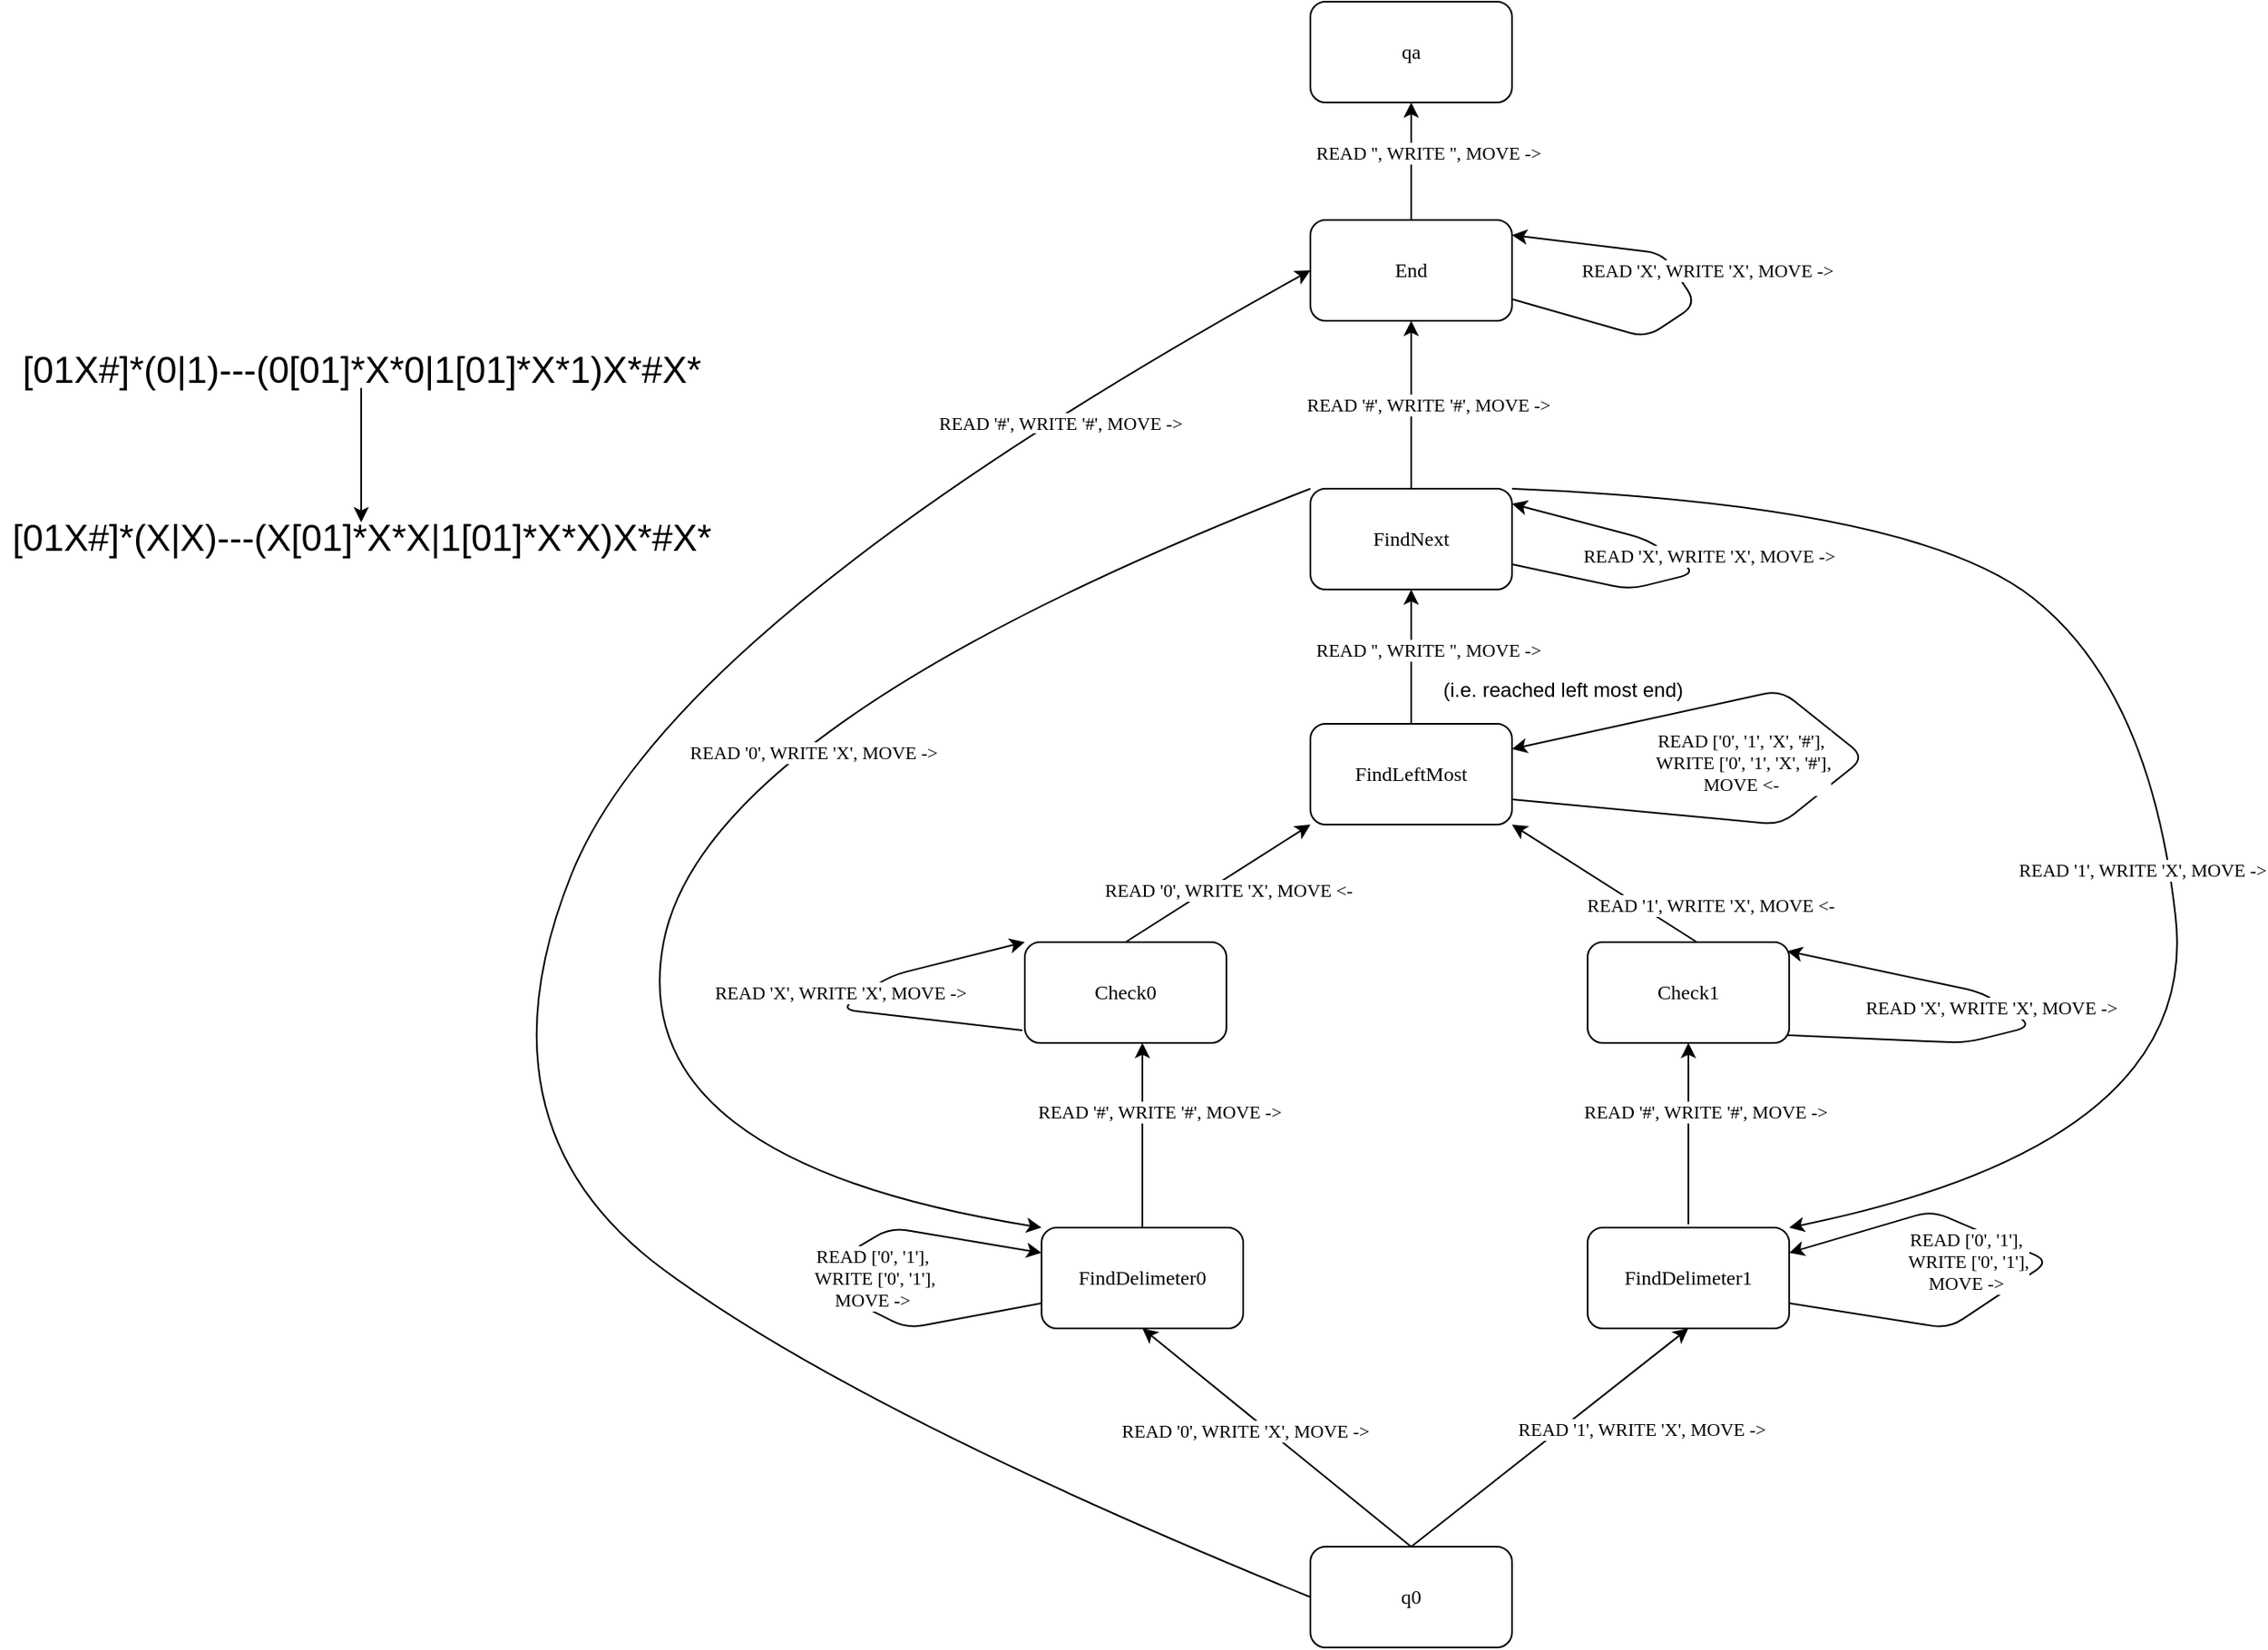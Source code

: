 <mxfile version="13.0.3" type="device"><diagram id="DDsUkFVLvAMPGCX2u9fw" name="Page-1"><mxGraphModel dx="1920" dy="791" grid="1" gridSize="10" guides="1" tooltips="1" connect="1" arrows="1" fold="1" page="1" pageScale="1" pageWidth="850" pageHeight="1100" math="0" shadow="0"><root><mxCell id="0"/><mxCell id="1" parent="0"/><mxCell id="Tp_WeTMlj7UnCo23GEyF-49" value="&lt;font face=&quot;Lucida Console&quot;&gt;q0&lt;/font&gt;" style="rounded=1;whiteSpace=wrap;html=1;" vertex="1" parent="1"><mxGeometry x="80" y="980" width="120" height="60" as="geometry"/></mxCell><mxCell id="Tp_WeTMlj7UnCo23GEyF-50" value="" style="endArrow=classic;html=1;entryX=0.5;entryY=1;entryDx=0;entryDy=0;exitX=0.5;exitY=0;exitDx=0;exitDy=0;" edge="1" parent="1" source="Tp_WeTMlj7UnCo23GEyF-49" target="Tp_WeTMlj7UnCo23GEyF-97"><mxGeometry width="50" height="50" relative="1" as="geometry"><mxPoint x="150" y="1040" as="sourcePoint"/><mxPoint x="530" y="180" as="targetPoint"/></mxGeometry></mxCell><mxCell id="Tp_WeTMlj7UnCo23GEyF-51" value="&lt;span style=&quot;font-family: &amp;#34;lucida console&amp;#34;&quot;&gt;READ '0', WRITE 'X', MOVE -&amp;gt;&lt;/span&gt;" style="edgeLabel;html=1;align=center;verticalAlign=middle;resizable=0;points=[];" vertex="1" connectable="0" parent="Tp_WeTMlj7UnCo23GEyF-50"><mxGeometry x="0.457" y="1" relative="1" as="geometry"><mxPoint x="17.53" y="24.96" as="offset"/></mxGeometry></mxCell><mxCell id="Tp_WeTMlj7UnCo23GEyF-54" value="" style="endArrow=classic;html=1;entryX=0.5;entryY=1;entryDx=0;entryDy=0;" edge="1" parent="1" target="Tp_WeTMlj7UnCo23GEyF-60"><mxGeometry width="50" height="50" relative="1" as="geometry"><mxPoint x="305" y="788" as="sourcePoint"/><mxPoint x="298" y="690" as="targetPoint"/></mxGeometry></mxCell><mxCell id="Tp_WeTMlj7UnCo23GEyF-55" value="&lt;font face=&quot;Lucida Console&quot;&gt;READ '#', WRITE '#', MOVE -&amp;gt;&lt;/font&gt;" style="edgeLabel;html=1;align=center;verticalAlign=middle;resizable=0;points=[];" vertex="1" connectable="0" parent="Tp_WeTMlj7UnCo23GEyF-54"><mxGeometry x="0.457" y="1" relative="1" as="geometry"><mxPoint x="11" y="11" as="offset"/></mxGeometry></mxCell><mxCell id="Tp_WeTMlj7UnCo23GEyF-56" value="&lt;font face=&quot;Lucida Console&quot;&gt;FindDelimeter1&lt;/font&gt;" style="rounded=1;whiteSpace=wrap;html=1;" vertex="1" parent="1"><mxGeometry x="245" y="790" width="120" height="60" as="geometry"/></mxCell><mxCell id="Tp_WeTMlj7UnCo23GEyF-57" value="&lt;font face=&quot;Lucida Console&quot;&gt;Check0&lt;/font&gt;" style="rounded=1;whiteSpace=wrap;html=1;" vertex="1" parent="1"><mxGeometry x="-90" y="620" width="120" height="60" as="geometry"/></mxCell><mxCell id="Tp_WeTMlj7UnCo23GEyF-58" value="" style="endArrow=classic;html=1;entryX=0;entryY=1;entryDx=0;entryDy=0;exitX=0.5;exitY=0;exitDx=0;exitDy=0;" edge="1" parent="1" source="Tp_WeTMlj7UnCo23GEyF-57" target="Tp_WeTMlj7UnCo23GEyF-79"><mxGeometry width="50" height="50" relative="1" as="geometry"><mxPoint x="185" y="710" as="sourcePoint"/><mxPoint x="165" y="690" as="targetPoint"/></mxGeometry></mxCell><mxCell id="Tp_WeTMlj7UnCo23GEyF-59" value="&lt;font face=&quot;Lucida Console&quot;&gt;READ '0', WRITE 'X', MOVE &amp;lt;-&lt;/font&gt;" style="edgeLabel;html=1;align=center;verticalAlign=middle;resizable=0;points=[];" vertex="1" connectable="0" parent="Tp_WeTMlj7UnCo23GEyF-58"><mxGeometry x="0.457" y="1" relative="1" as="geometry"><mxPoint x="-19.04" y="20.73" as="offset"/></mxGeometry></mxCell><mxCell id="Tp_WeTMlj7UnCo23GEyF-60" value="&lt;font face=&quot;Lucida Console&quot;&gt;Check1&lt;/font&gt;" style="rounded=1;whiteSpace=wrap;html=1;" vertex="1" parent="1"><mxGeometry x="245" y="620" width="120" height="60" as="geometry"/></mxCell><mxCell id="Tp_WeTMlj7UnCo23GEyF-61" value="&lt;font face=&quot;Lucida Console&quot;&gt;qa&lt;/font&gt;" style="rounded=1;whiteSpace=wrap;html=1;" vertex="1" parent="1"><mxGeometry x="80" y="60" width="120" height="60" as="geometry"/></mxCell><mxCell id="Tp_WeTMlj7UnCo23GEyF-62" value="" style="endArrow=classic;html=1;entryX=0.5;entryY=1;entryDx=0;entryDy=0;exitX=0.5;exitY=0;exitDx=0;exitDy=0;" edge="1" parent="1" source="Tp_WeTMlj7UnCo23GEyF-64" target="Tp_WeTMlj7UnCo23GEyF-61"><mxGeometry width="50" height="50" relative="1" as="geometry"><mxPoint x="150" y="170" as="sourcePoint"/><mxPoint x="130" y="150" as="targetPoint"/></mxGeometry></mxCell><mxCell id="Tp_WeTMlj7UnCo23GEyF-63" value="&lt;font face=&quot;Lucida Console&quot;&gt;READ '', WRITE '', MOVE -&amp;gt;&lt;/font&gt;" style="edgeLabel;html=1;align=center;verticalAlign=middle;resizable=0;points=[];" vertex="1" connectable="0" parent="Tp_WeTMlj7UnCo23GEyF-62"><mxGeometry x="0.457" y="1" relative="1" as="geometry"><mxPoint x="11" y="11" as="offset"/></mxGeometry></mxCell><mxCell id="Tp_WeTMlj7UnCo23GEyF-64" value="&lt;font face=&quot;Lucida Console&quot;&gt;End&lt;/font&gt;" style="rounded=1;whiteSpace=wrap;html=1;" vertex="1" parent="1"><mxGeometry x="80" y="190" width="120" height="60" as="geometry"/></mxCell><mxCell id="Tp_WeTMlj7UnCo23GEyF-71" value="" style="endArrow=classic;html=1;entryX=1;entryY=0.15;entryDx=0;entryDy=0;entryPerimeter=0;" edge="1" parent="1" source="Tp_WeTMlj7UnCo23GEyF-64" target="Tp_WeTMlj7UnCo23GEyF-64"><mxGeometry width="50" height="50" relative="1" as="geometry"><mxPoint x="210" y="240" as="sourcePoint"/><mxPoint x="320" y="190" as="targetPoint"/><Array as="points"><mxPoint x="280" y="260"/><mxPoint x="310" y="240"/><mxPoint x="290" y="210"/></Array></mxGeometry></mxCell><mxCell id="Tp_WeTMlj7UnCo23GEyF-72" value="&lt;font face=&quot;Lucida Console&quot;&gt;READ 'X', WRITE 'X', MOVE -&amp;gt;&lt;/font&gt;" style="edgeLabel;html=1;align=center;verticalAlign=middle;resizable=0;points=[];" vertex="1" connectable="0" parent="Tp_WeTMlj7UnCo23GEyF-71"><mxGeometry x="0.457" y="1" relative="1" as="geometry"><mxPoint x="49.33" y="11.65" as="offset"/></mxGeometry></mxCell><mxCell id="Tp_WeTMlj7UnCo23GEyF-73" value="&lt;font face=&quot;Lucida Console&quot;&gt;FindNext&lt;/font&gt;" style="rounded=1;whiteSpace=wrap;html=1;" vertex="1" parent="1"><mxGeometry x="80" y="350" width="120" height="60" as="geometry"/></mxCell><mxCell id="Tp_WeTMlj7UnCo23GEyF-74" value="" style="endArrow=classic;html=1;entryX=1;entryY=0.15;entryDx=0;entryDy=0;entryPerimeter=0;exitX=1;exitY=0.75;exitDx=0;exitDy=0;" edge="1" parent="1" target="Tp_WeTMlj7UnCo23GEyF-73" source="Tp_WeTMlj7UnCo23GEyF-73"><mxGeometry width="50" height="50" relative="1" as="geometry"><mxPoint x="210" y="400" as="sourcePoint"/><mxPoint x="320" y="350" as="targetPoint"/><Array as="points"><mxPoint x="270" y="410"/><mxPoint x="310" y="400"/><mxPoint x="280" y="380"/></Array></mxGeometry></mxCell><mxCell id="Tp_WeTMlj7UnCo23GEyF-75" value="&lt;font face=&quot;Lucida Console&quot;&gt;READ 'X', WRITE 'X', MOVE -&amp;gt;&lt;/font&gt;" style="edgeLabel;html=1;align=center;verticalAlign=middle;resizable=0;points=[];" vertex="1" connectable="0" parent="Tp_WeTMlj7UnCo23GEyF-74"><mxGeometry x="0.457" y="1" relative="1" as="geometry"><mxPoint x="55.78" y="13.69" as="offset"/></mxGeometry></mxCell><mxCell id="Tp_WeTMlj7UnCo23GEyF-76" value="" style="endArrow=classic;html=1;entryX=0.5;entryY=1;entryDx=0;entryDy=0;exitX=0.5;exitY=0;exitDx=0;exitDy=0;" edge="1" parent="1" source="Tp_WeTMlj7UnCo23GEyF-73" target="Tp_WeTMlj7UnCo23GEyF-64"><mxGeometry width="50" height="50" relative="1" as="geometry"><mxPoint x="149.5" y="340" as="sourcePoint"/><mxPoint x="149.5" y="270" as="targetPoint"/></mxGeometry></mxCell><mxCell id="Tp_WeTMlj7UnCo23GEyF-77" value="&lt;font face=&quot;Lucida Console&quot;&gt;READ '#', WRITE '#', MOVE -&amp;gt;&lt;/font&gt;" style="edgeLabel;html=1;align=center;verticalAlign=middle;resizable=0;points=[];" vertex="1" connectable="0" parent="Tp_WeTMlj7UnCo23GEyF-76"><mxGeometry x="0.457" y="1" relative="1" as="geometry"><mxPoint x="11" y="23" as="offset"/></mxGeometry></mxCell><mxCell id="Tp_WeTMlj7UnCo23GEyF-90" value="" style="edgeStyle=orthogonalEdgeStyle;rounded=0;orthogonalLoop=1;jettySize=auto;html=1;" edge="1" parent="1" source="Tp_WeTMlj7UnCo23GEyF-78" target="Tp_WeTMlj7UnCo23GEyF-89"><mxGeometry relative="1" as="geometry"/></mxCell><mxCell id="Tp_WeTMlj7UnCo23GEyF-78" value="&lt;font style=&quot;font-size: 22px&quot;&gt;[01X#]*(0|1)---(0[01]*X*0|1[01]*X*1)X*#X*&lt;/font&gt;" style="text;html=1;align=center;verticalAlign=middle;resizable=0;points=[];autosize=1;" vertex="1" parent="1"><mxGeometry x="-695" y="270" width="420" height="20" as="geometry"/></mxCell><mxCell id="Tp_WeTMlj7UnCo23GEyF-89" value="&lt;font style=&quot;font-size: 22px&quot;&gt;[01X#]*(X|X)---(X[01]*X*X|1[01]*X*X)X*#X*&lt;/font&gt;" style="text;html=1;align=center;verticalAlign=middle;resizable=0;points=[];autosize=1;" vertex="1" parent="1"><mxGeometry x="-700" y="370" width="430" height="20" as="geometry"/></mxCell><mxCell id="Tp_WeTMlj7UnCo23GEyF-79" value="&lt;font face=&quot;Lucida Console&quot;&gt;FindLeftMost&lt;/font&gt;" style="rounded=1;whiteSpace=wrap;html=1;" vertex="1" parent="1"><mxGeometry x="80" y="490" width="120" height="60" as="geometry"/></mxCell><mxCell id="Tp_WeTMlj7UnCo23GEyF-80" value="" style="endArrow=classic;html=1;entryX=0.5;entryY=1;entryDx=0;entryDy=0;exitX=0.5;exitY=0;exitDx=0;exitDy=0;" edge="1" parent="1" source="Tp_WeTMlj7UnCo23GEyF-79" target="Tp_WeTMlj7UnCo23GEyF-73"><mxGeometry width="50" height="50" relative="1" as="geometry"><mxPoint x="149" y="470" as="sourcePoint"/><mxPoint x="149.29" y="410" as="targetPoint"/></mxGeometry></mxCell><mxCell id="Tp_WeTMlj7UnCo23GEyF-81" value="&lt;font face=&quot;Lucida Console&quot;&gt;READ '', WRITE '', MOVE -&amp;gt;&lt;/font&gt;" style="edgeLabel;html=1;align=center;verticalAlign=middle;resizable=0;points=[];" vertex="1" connectable="0" parent="Tp_WeTMlj7UnCo23GEyF-80"><mxGeometry x="0.457" y="1" relative="1" as="geometry"><mxPoint x="11" y="14.29" as="offset"/></mxGeometry></mxCell><mxCell id="Tp_WeTMlj7UnCo23GEyF-82" value="" style="endArrow=classic;html=1;entryX=1;entryY=0.25;entryDx=0;entryDy=0;exitX=1;exitY=0.75;exitDx=0;exitDy=0;" edge="1" parent="1" source="Tp_WeTMlj7UnCo23GEyF-79" target="Tp_WeTMlj7UnCo23GEyF-79"><mxGeometry width="50" height="50" relative="1" as="geometry"><mxPoint x="210" y="531" as="sourcePoint"/><mxPoint x="280" y="480" as="targetPoint"/><Array as="points"><mxPoint x="360" y="550"/><mxPoint x="410" y="510"/><mxPoint x="360" y="470"/></Array></mxGeometry></mxCell><mxCell id="Tp_WeTMlj7UnCo23GEyF-83" value="&lt;font face=&quot;Lucida Console&quot;&gt;READ ['0', '1', 'X', '#'],&lt;br&gt;&amp;nbsp;WRITE&amp;nbsp;&lt;/font&gt;&lt;span style=&quot;font-family: &amp;#34;lucida console&amp;#34;&quot;&gt;['0', '1', 'X', '#'],&lt;br&gt;&lt;/span&gt;&lt;font face=&quot;Lucida Console&quot;&gt;MOVE &amp;lt;-&lt;/font&gt;" style="edgeLabel;html=1;align=center;verticalAlign=middle;resizable=0;points=[];" vertex="1" connectable="0" parent="Tp_WeTMlj7UnCo23GEyF-82"><mxGeometry x="0.457" y="1" relative="1" as="geometry"><mxPoint x="14.99" y="33.26" as="offset"/></mxGeometry></mxCell><mxCell id="Tp_WeTMlj7UnCo23GEyF-84" value="(i.e. reached left most end)" style="text;html=1;align=center;verticalAlign=middle;resizable=0;points=[];autosize=1;" vertex="1" parent="1"><mxGeometry x="150" y="460" width="160" height="20" as="geometry"/></mxCell><mxCell id="Tp_WeTMlj7UnCo23GEyF-85" value="" style="endArrow=classic;html=1;entryX=1;entryY=1;entryDx=0;entryDy=0;exitX=0.542;exitY=0;exitDx=0;exitDy=0;exitPerimeter=0;" edge="1" parent="1" source="Tp_WeTMlj7UnCo23GEyF-60" target="Tp_WeTMlj7UnCo23GEyF-79"><mxGeometry width="50" height="50" relative="1" as="geometry"><mxPoint x="330" y="610" as="sourcePoint"/><mxPoint x="100" y="550" as="targetPoint"/></mxGeometry></mxCell><mxCell id="Tp_WeTMlj7UnCo23GEyF-86" value="&lt;font face=&quot;Lucida Console&quot;&gt;READ '1', WRITE 'X', MOVE &amp;lt;-&lt;/font&gt;" style="edgeLabel;html=1;align=center;verticalAlign=middle;resizable=0;points=[];" vertex="1" connectable="0" parent="Tp_WeTMlj7UnCo23GEyF-85"><mxGeometry x="0.457" y="1" relative="1" as="geometry"><mxPoint x="88.44" y="27.49" as="offset"/></mxGeometry></mxCell><mxCell id="Tp_WeTMlj7UnCo23GEyF-91" value="" style="endArrow=classic;html=1;entryX=0.99;entryY=0.089;entryDx=0;entryDy=0;entryPerimeter=0;exitX=0.986;exitY=0.922;exitDx=0;exitDy=0;exitPerimeter=0;" edge="1" parent="1" source="Tp_WeTMlj7UnCo23GEyF-60" target="Tp_WeTMlj7UnCo23GEyF-60"><mxGeometry width="50" height="50" relative="1" as="geometry"><mxPoint x="410" y="670" as="sourcePoint"/><mxPoint x="410" y="629" as="targetPoint"/><Array as="points"><mxPoint x="470" y="680"/><mxPoint x="510" y="670"/><mxPoint x="480" y="650"/></Array></mxGeometry></mxCell><mxCell id="Tp_WeTMlj7UnCo23GEyF-92" value="&lt;font face=&quot;Lucida Console&quot;&gt;READ 'X', WRITE 'X', MOVE -&amp;gt;&lt;/font&gt;" style="edgeLabel;html=1;align=center;verticalAlign=middle;resizable=0;points=[];" vertex="1" connectable="0" parent="Tp_WeTMlj7UnCo23GEyF-91"><mxGeometry x="0.457" y="1" relative="1" as="geometry"><mxPoint x="40.27" y="15.11" as="offset"/></mxGeometry></mxCell><mxCell id="Tp_WeTMlj7UnCo23GEyF-93" value="" style="endArrow=classic;html=1;entryX=0;entryY=0;entryDx=0;entryDy=0;exitX=-0.012;exitY=0.875;exitDx=0;exitDy=0;exitPerimeter=0;" edge="1" parent="1" source="Tp_WeTMlj7UnCo23GEyF-57" target="Tp_WeTMlj7UnCo23GEyF-57"><mxGeometry width="50" height="50" relative="1" as="geometry"><mxPoint x="-250.0" y="659.98" as="sourcePoint"/><mxPoint x="-249.52" y="610.0" as="targetPoint"/><Array as="points"><mxPoint x="-200" y="660"/><mxPoint x="-170" y="640"/></Array></mxGeometry></mxCell><mxCell id="Tp_WeTMlj7UnCo23GEyF-94" value="&lt;font face=&quot;Lucida Console&quot;&gt;READ 'X', WRITE 'X', MOVE -&amp;gt;&lt;/font&gt;" style="edgeLabel;html=1;align=center;verticalAlign=middle;resizable=0;points=[];" vertex="1" connectable="0" parent="Tp_WeTMlj7UnCo23GEyF-93"><mxGeometry x="0.457" y="1" relative="1" as="geometry"><mxPoint x="-49.69" y="15.95" as="offset"/></mxGeometry></mxCell><mxCell id="Tp_WeTMlj7UnCo23GEyF-95" value="" style="endArrow=classic;html=1;exitX=0.5;exitY=0;exitDx=0;exitDy=0;" edge="1" parent="1" source="Tp_WeTMlj7UnCo23GEyF-97"><mxGeometry width="50" height="50" relative="1" as="geometry"><mxPoint x="140" y="780" as="sourcePoint"/><mxPoint x="-20" y="680" as="targetPoint"/></mxGeometry></mxCell><mxCell id="Tp_WeTMlj7UnCo23GEyF-96" value="&lt;font face=&quot;Lucida Console&quot;&gt;READ '#', WRITE '#', MOVE -&amp;gt;&lt;/font&gt;" style="edgeLabel;html=1;align=center;verticalAlign=middle;resizable=0;points=[];" vertex="1" connectable="0" parent="Tp_WeTMlj7UnCo23GEyF-95"><mxGeometry x="0.457" y="1" relative="1" as="geometry"><mxPoint x="11" y="11" as="offset"/></mxGeometry></mxCell><mxCell id="Tp_WeTMlj7UnCo23GEyF-97" value="&lt;span style=&quot;font-family: &amp;#34;lucida console&amp;#34;&quot;&gt;FindDelimeter0&lt;/span&gt;" style="rounded=1;whiteSpace=wrap;html=1;" vertex="1" parent="1"><mxGeometry x="-80" y="790" width="120" height="60" as="geometry"/></mxCell><mxCell id="Tp_WeTMlj7UnCo23GEyF-101" value="" style="curved=1;endArrow=classic;html=1;entryX=0;entryY=0;entryDx=0;entryDy=0;exitX=0;exitY=0;exitDx=0;exitDy=0;" edge="1" parent="1" source="Tp_WeTMlj7UnCo23GEyF-73" target="Tp_WeTMlj7UnCo23GEyF-97"><mxGeometry width="50" height="50" relative="1" as="geometry"><mxPoint x="-370" y="590" as="sourcePoint"/><mxPoint x="110" y="1105" as="targetPoint"/><Array as="points"><mxPoint x="-280" y="490"/><mxPoint x="-330" y="750"/></Array></mxGeometry></mxCell><mxCell id="Tp_WeTMlj7UnCo23GEyF-116" value="&lt;span style=&quot;font-family: &amp;#34;lucida console&amp;#34;&quot;&gt;READ '0', WRITE 'X', MOVE -&amp;gt;&lt;/span&gt;" style="edgeLabel;html=1;align=center;verticalAlign=middle;resizable=0;points=[];" vertex="1" connectable="0" parent="Tp_WeTMlj7UnCo23GEyF-101"><mxGeometry x="-0.262" y="39" relative="1" as="geometry"><mxPoint as="offset"/></mxGeometry></mxCell><mxCell id="Tp_WeTMlj7UnCo23GEyF-104" value="" style="endArrow=classic;html=1;entryX=1;entryY=0.25;entryDx=0;entryDy=0;exitX=1;exitY=0.75;exitDx=0;exitDy=0;" edge="1" parent="1" source="Tp_WeTMlj7UnCo23GEyF-56" target="Tp_WeTMlj7UnCo23GEyF-56"><mxGeometry width="50" height="50" relative="1" as="geometry"><mxPoint x="370.0" y="835.0" as="sourcePoint"/><mxPoint x="370.0" y="805.0" as="targetPoint"/><Array as="points"><mxPoint x="460" y="850"/><mxPoint x="520" y="810"/><mxPoint x="450" y="780"/></Array></mxGeometry></mxCell><mxCell id="Tp_WeTMlj7UnCo23GEyF-105" value="&lt;font face=&quot;Lucida Console&quot;&gt;READ ['0', '1'],&lt;br&gt;&amp;nbsp;WRITE&amp;nbsp;&lt;/font&gt;&lt;span style=&quot;font-family: &amp;#34;lucida console&amp;#34;&quot;&gt;['0', '1'],&lt;br&gt;&lt;/span&gt;&lt;font face=&quot;Lucida Console&quot;&gt;MOVE -&amp;gt;&lt;/font&gt;" style="edgeLabel;html=1;align=center;verticalAlign=middle;resizable=0;points=[];" vertex="1" connectable="0" parent="Tp_WeTMlj7UnCo23GEyF-104"><mxGeometry x="0.457" y="1" relative="1" as="geometry"><mxPoint x="18.61" y="28.31" as="offset"/></mxGeometry></mxCell><mxCell id="Tp_WeTMlj7UnCo23GEyF-106" value="" style="endArrow=classic;html=1;entryX=0;entryY=0.25;entryDx=0;entryDy=0;exitX=0;exitY=0.75;exitDx=0;exitDy=0;" edge="1" parent="1" source="Tp_WeTMlj7UnCo23GEyF-97" target="Tp_WeTMlj7UnCo23GEyF-97"><mxGeometry width="50" height="50" relative="1" as="geometry"><mxPoint x="-305" y="835" as="sourcePoint"/><mxPoint x="-305.96" y="799" as="targetPoint"/><Array as="points"><mxPoint x="-160" y="850"/><mxPoint x="-220" y="820"/><mxPoint x="-170" y="790"/></Array></mxGeometry></mxCell><mxCell id="Tp_WeTMlj7UnCo23GEyF-107" value="&lt;font face=&quot;Lucida Console&quot;&gt;READ ['0', '1'],&lt;br&gt;&amp;nbsp;WRITE&amp;nbsp;&lt;/font&gt;&lt;span style=&quot;font-family: &amp;#34;lucida console&amp;#34;&quot;&gt;['0', '1'],&lt;br&gt;&lt;/span&gt;&lt;font face=&quot;Lucida Console&quot;&gt;MOVE -&amp;gt;&lt;/font&gt;" style="edgeLabel;html=1;align=center;verticalAlign=middle;resizable=0;points=[];" vertex="1" connectable="0" parent="Tp_WeTMlj7UnCo23GEyF-106"><mxGeometry x="0.457" y="1" relative="1" as="geometry"><mxPoint x="-21.09" y="29.17" as="offset"/></mxGeometry></mxCell><mxCell id="Tp_WeTMlj7UnCo23GEyF-109" value="" style="endArrow=classic;html=1;entryX=0.5;entryY=1;entryDx=0;entryDy=0;exitX=0.5;exitY=0;exitDx=0;exitDy=0;" edge="1" parent="1" source="Tp_WeTMlj7UnCo23GEyF-49" target="Tp_WeTMlj7UnCo23GEyF-56"><mxGeometry width="50" height="50" relative="1" as="geometry"><mxPoint x="150" y="990.0" as="sourcePoint"/><mxPoint x="-10" y="860.0" as="targetPoint"/></mxGeometry></mxCell><mxCell id="Tp_WeTMlj7UnCo23GEyF-110" value="&lt;span style=&quot;font-family: &amp;#34;lucida console&amp;#34;&quot;&gt;READ '1', WRITE 'X', MOVE -&amp;gt;&lt;/span&gt;" style="edgeLabel;html=1;align=center;verticalAlign=middle;resizable=0;points=[];" vertex="1" connectable="0" parent="Tp_WeTMlj7UnCo23GEyF-109"><mxGeometry x="0.457" y="1" relative="1" as="geometry"><mxPoint x="17.53" y="24.96" as="offset"/></mxGeometry></mxCell><mxCell id="Tp_WeTMlj7UnCo23GEyF-117" value="" style="curved=1;endArrow=classic;html=1;exitX=1;exitY=0;exitDx=0;exitDy=0;entryX=1;entryY=0;entryDx=0;entryDy=0;" edge="1" parent="1" source="Tp_WeTMlj7UnCo23GEyF-73" target="Tp_WeTMlj7UnCo23GEyF-56"><mxGeometry width="50" height="50" relative="1" as="geometry"><mxPoint x="540" y="400" as="sourcePoint"/><mxPoint x="375" y="775" as="targetPoint"/><Array as="points"><mxPoint x="440" y="360"/><mxPoint x="580" y="470"/><mxPoint x="610" y="740"/></Array></mxGeometry></mxCell><mxCell id="Tp_WeTMlj7UnCo23GEyF-119" value="&lt;span style=&quot;font-family: &amp;#34;lucida console&amp;#34;&quot;&gt;READ '1', WRITE 'X', MOVE -&amp;gt;&lt;/span&gt;" style="edgeLabel;html=1;align=center;verticalAlign=middle;resizable=0;points=[];" vertex="1" connectable="0" parent="Tp_WeTMlj7UnCo23GEyF-117"><mxGeometry x="0.029" y="1" relative="1" as="geometry"><mxPoint x="-13.33" y="42.45" as="offset"/></mxGeometry></mxCell><mxCell id="Tp_WeTMlj7UnCo23GEyF-121" value="" style="curved=1;endArrow=classic;html=1;entryX=0;entryY=0.5;entryDx=0;entryDy=0;exitX=0;exitY=0.5;exitDx=0;exitDy=0;" edge="1" parent="1" source="Tp_WeTMlj7UnCo23GEyF-49" target="Tp_WeTMlj7UnCo23GEyF-64"><mxGeometry width="50" height="50" relative="1" as="geometry"><mxPoint x="-70" y="800" as="sourcePoint"/><mxPoint x="90" y="360" as="targetPoint"/><Array as="points"><mxPoint x="-190" y="900"/><mxPoint x="-420" y="730"/><mxPoint x="-300" y="430"/></Array></mxGeometry></mxCell><mxCell id="Tp_WeTMlj7UnCo23GEyF-123" value="&lt;span style=&quot;font-family: &amp;#34;lucida console&amp;#34; ; font-size: 11px ; background-color: rgb(255 , 255 , 255)&quot;&gt;READ '#', WRITE '#', MOVE -&amp;gt;&lt;/span&gt;" style="text;html=1;align=center;verticalAlign=middle;resizable=0;points=[];autosize=1;" vertex="1" parent="1"><mxGeometry x="-169" y="301" width="200" height="20" as="geometry"/></mxCell></root></mxGraphModel></diagram></mxfile>